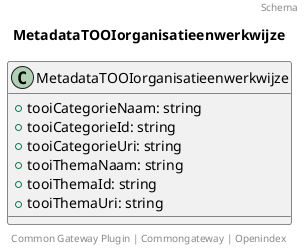 @startuml
title: MetadataTOOIorganisatieenwerkwijze
footer: Common Gateway Plugin | Commongateway | Openindex 
header: Schema

class MetadataTOOIorganisatieenwerkwijze {
  + tooiCategorieNaam: string
  + tooiCategorieId: string
  + tooiCategorieUri: string
  + tooiThemaNaam: string
  + tooiThemaId: string
  + tooiThemaUri: string
}
@enduml
